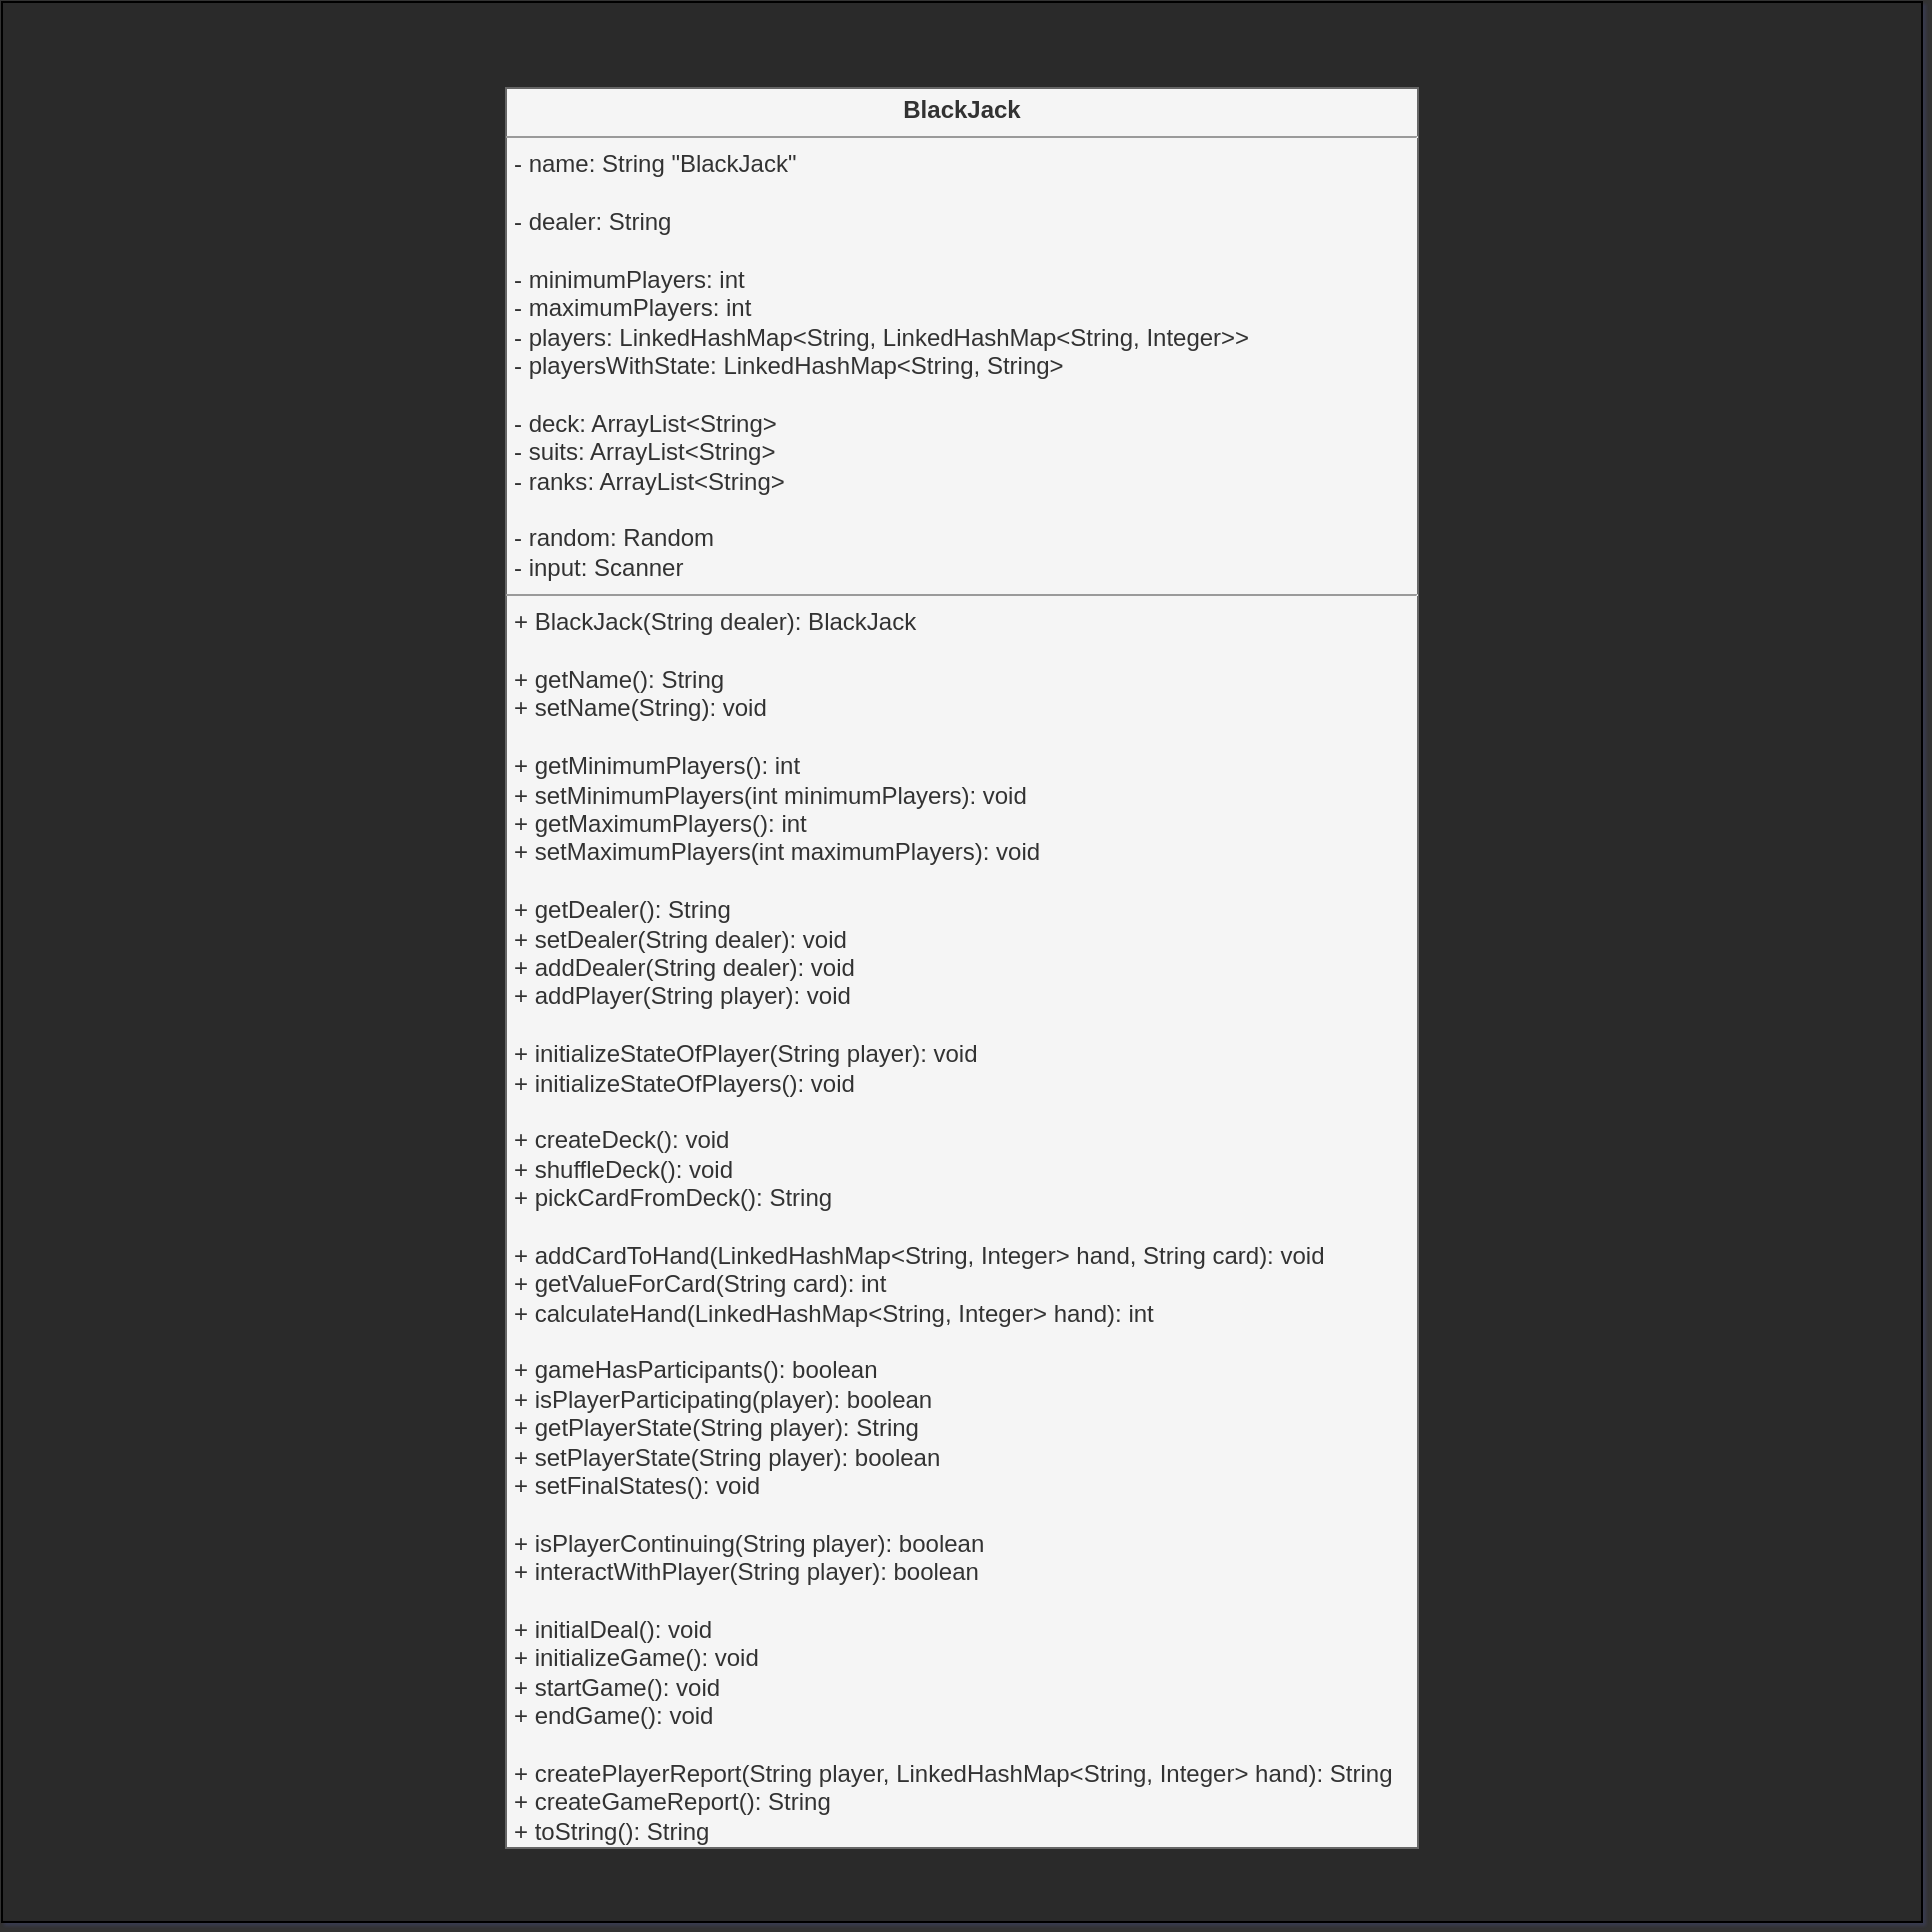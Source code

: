 <mxfile>
    <diagram id="OMdXxbHVJtqyGam3u5n7" name="Page-1">
        <mxGraphModel dx="1024" dy="2130" grid="1" gridSize="10" guides="1" tooltips="1" connect="1" arrows="1" fold="1" page="1" pageScale="1" pageWidth="827" pageHeight="1169" background="#333333" math="0" shadow="1">
            <root>
                <mxCell id="0"/>
                <mxCell id="1" parent="0"/>
                <mxCell id="57" value="" style="whiteSpace=wrap;html=1;aspect=fixed;fillColor=#2A2A2A;" vertex="1" parent="1">
                    <mxGeometry x="52" y="-1033" width="960" height="960" as="geometry"/>
                </mxCell>
                <mxCell id="56" value="&lt;p style=&quot;margin: 0px ; margin-top: 4px ; text-align: center&quot;&gt;&lt;b&gt;BlackJack&lt;/b&gt;&lt;/p&gt;&lt;hr size=&quot;1&quot;&gt;&lt;p style=&quot;margin: 0px ; margin-left: 4px&quot;&gt;- name: String &quot;BlackJack&quot;&lt;/p&gt;&lt;p style=&quot;margin: 0px ; margin-left: 4px&quot;&gt;&lt;br&gt;&lt;/p&gt;&lt;p style=&quot;margin: 0px ; margin-left: 4px&quot;&gt;- dealer: String&lt;/p&gt;&lt;p style=&quot;margin: 0px ; margin-left: 4px&quot;&gt;&lt;br&gt;&lt;/p&gt;&lt;p style=&quot;margin: 0px ; margin-left: 4px&quot;&gt;- minimumPlayers: int&lt;/p&gt;&lt;p style=&quot;margin: 0px ; margin-left: 4px&quot;&gt;- maximumPlayers: int&lt;br&gt;- players: LinkedHashMap&amp;lt;String, Linked&lt;span&gt;HashMap&amp;lt;&lt;/span&gt;&lt;span&gt;String, Integer&amp;gt;&amp;gt;&lt;/span&gt;&lt;/p&gt;&lt;p style=&quot;margin: 0px ; margin-left: 4px&quot;&gt;&lt;span&gt;- playersWithState: LinkedHashMap&amp;lt;String, String&amp;gt;&lt;/span&gt;&lt;/p&gt;&lt;p style=&quot;margin: 0px ; margin-left: 4px&quot;&gt;&lt;br&gt;&lt;/p&gt;&lt;p style=&quot;margin: 0px ; margin-left: 4px&quot;&gt;&lt;span&gt;- deck: ArrayList&amp;lt;String&amp;gt;&lt;/span&gt;&lt;br&gt;&lt;/p&gt;&lt;p style=&quot;margin: 0px ; margin-left: 4px&quot;&gt;- suits: ArrayList&amp;lt;String&amp;gt;&lt;/p&gt;&lt;p style=&quot;margin: 0px ; margin-left: 4px&quot;&gt;- ranks&lt;span&gt;: ArrayList&amp;lt;String&amp;gt;&lt;/span&gt;&lt;/p&gt;&lt;p style=&quot;margin: 0px ; margin-left: 4px&quot;&gt;&lt;br&gt;&lt;/p&gt;&lt;p style=&quot;margin: 0px ; margin-left: 4px&quot;&gt;- random: Random&lt;/p&gt;&lt;p style=&quot;margin: 0px ; margin-left: 4px&quot;&gt;- input: Scanner&lt;/p&gt;&lt;hr size=&quot;1&quot;&gt;&lt;p style=&quot;margin: 0px ; margin-left: 4px&quot;&gt;+ BlackJack(String dealer): BlackJack&lt;span&gt;&lt;br&gt;&lt;/span&gt;&lt;/p&gt;&lt;p style=&quot;margin: 0px ; margin-left: 4px&quot;&gt;&lt;span&gt;&lt;br&gt;&lt;/span&gt;&lt;/p&gt;&lt;p style=&quot;margin: 0px 0px 0px 4px&quot;&gt;+ getName(): String&lt;/p&gt;&lt;p style=&quot;margin: 0px ; margin-left: 4px&quot;&gt;&lt;span&gt;+ setName(String): void&lt;/span&gt;&lt;/p&gt;&lt;p style=&quot;margin: 0px ; margin-left: 4px&quot;&gt;&lt;br&gt;&lt;/p&gt;&lt;p style=&quot;margin: 0px 0px 0px 4px&quot;&gt;+ getMinimumPlayers(): int&lt;br&gt;&lt;/p&gt;&lt;p style=&quot;margin: 0px ; margin-left: 4px&quot;&gt;&lt;span&gt;+ setMinimumPlayers(int minimumPlayers): void&lt;/span&gt;&lt;/p&gt;&lt;p style=&quot;margin: 0px 0px 0px 4px&quot;&gt;+ getMaximumPlayers(): int&lt;br&gt;&lt;/p&gt;&lt;p style=&quot;margin: 0px 0px 0px 4px&quot;&gt;&lt;span&gt;+ setMaximumPlayers(int maximumPlayers): void&lt;/span&gt;&lt;br&gt;&lt;/p&gt;&lt;p style=&quot;margin: 0px 0px 0px 4px&quot;&gt;&lt;br&gt;&lt;/p&gt;&lt;p style=&quot;margin: 0px 0px 0px 4px&quot;&gt;+ getDealer(): String&lt;br&gt;&lt;/p&gt;&lt;p style=&quot;margin: 0px 0px 0px 4px&quot;&gt;+ setDealer(String dealer): void&lt;/p&gt;&lt;p style=&quot;margin: 0px 0px 0px 4px&quot;&gt;&lt;span&gt;+ addDealer(String dealer): void&lt;/span&gt;&lt;br&gt;&lt;/p&gt;&lt;p style=&quot;margin: 0px ; margin-left: 4px&quot;&gt;&lt;span&gt;+ addPlayer(String player): void&lt;/span&gt;&lt;br&gt;&lt;/p&gt;&lt;div&gt;&lt;br&gt;&lt;/div&gt;&lt;div&gt;&lt;p style=&quot;margin: 0px 0px 0px 4px&quot;&gt;&lt;span&gt;+ initializeStateOfPlayer(String player): void&lt;/span&gt;&lt;/p&gt;&lt;p style=&quot;margin: 0px 0px 0px 4px&quot;&gt;+ initializeStateOfPlayers(): void&lt;/p&gt;&lt;p style=&quot;margin: 0px 0px 0px 4px&quot;&gt;&lt;br&gt;&lt;/p&gt;&lt;/div&gt;&lt;p style=&quot;margin: 0px ; margin-left: 4px&quot;&gt;&lt;span&gt;+ createDeck(): void&lt;/span&gt;&lt;br&gt;&lt;/p&gt;&lt;p style=&quot;margin: 0px 0px 0px 4px&quot;&gt;+ shuffleDeck(): void&lt;/p&gt;&lt;p style=&quot;margin: 0px 0px 0px 4px&quot;&gt;&lt;span&gt;+ pickCardFromDeck(): String&lt;/span&gt;&lt;/p&gt;&lt;p style=&quot;margin: 0px 0px 0px 4px&quot;&gt;&lt;span&gt;&lt;br&gt;&lt;/span&gt;&lt;/p&gt;&lt;p style=&quot;margin: 0px 0px 0px 4px&quot;&gt;+&amp;nbsp;addCardToHand(LinkedHashMap&amp;lt;String, Integer&amp;gt; hand, String card): void&lt;/p&gt;&lt;p style=&quot;margin: 0px 0px 0px 4px&quot;&gt;+ getValueForCard(String card): int&lt;br&gt;&lt;/p&gt;&lt;div&gt;&lt;p style=&quot;margin: 0px 0px 0px 4px&quot;&gt;+ calculateHand(LinkedHashMap&amp;lt;String, Integer&amp;gt; hand): int&lt;/p&gt;&lt;/div&gt;&lt;p style=&quot;margin: 0px ; margin-left: 4px&quot;&gt;&lt;br&gt;&lt;/p&gt;&lt;p style=&quot;margin: 0px 0px 0px 4px&quot;&gt;&lt;span&gt;+ gameHasParticipants(): boolean&lt;/span&gt;&lt;br&gt;&lt;/p&gt;&lt;p style=&quot;margin: 0px 0px 0px 4px&quot;&gt;+ isPlayerParticipating(player): boolean&lt;/p&gt;&lt;div&gt;&lt;p style=&quot;margin: 0px 0px 0px 4px&quot;&gt;&lt;span&gt;+ getPlayer&lt;/span&gt;&lt;span&gt;State&lt;/span&gt;&lt;span&gt;(String player): String&lt;/span&gt;&lt;/p&gt;&lt;p style=&quot;margin: 0px 0px 0px 4px&quot;&gt;+ setPlayer&lt;span&gt;State&lt;/span&gt;&lt;span&gt;(String player): boolean&lt;/span&gt;&lt;/p&gt;&lt;p style=&quot;margin: 0px 0px 0px 4px&quot;&gt;&lt;span&gt;+ setFinalStates(): void&lt;/span&gt;&lt;/p&gt;&lt;/div&gt;&lt;div&gt;&lt;br&gt;&lt;/div&gt;&lt;p style=&quot;margin: 0px ; margin-left: 4px&quot;&gt;+ isPlayerContinuing(String player): boolean&lt;/p&gt;&lt;p style=&quot;margin: 0px ; margin-left: 4px&quot;&gt;+ interactWithPlayer(String player): boolean&lt;/p&gt;&lt;p style=&quot;margin: 0px ; margin-left: 4px&quot;&gt;&lt;span&gt;&lt;br&gt;&lt;/span&gt;&lt;/p&gt;&lt;p style=&quot;margin: 0px 0px 0px 4px&quot;&gt;+ initialDeal(): void&lt;/p&gt;&lt;p style=&quot;margin: 0px ; margin-left: 4px&quot;&gt;&lt;span&gt;+ initializeGame(): void&lt;/span&gt;&lt;br&gt;&lt;/p&gt;&lt;p style=&quot;margin: 0px 0px 0px 4px&quot;&gt;+ startGame(): void&lt;/p&gt;&lt;p style=&quot;margin: 0px 0px 0px 4px&quot;&gt;+ endGame(): void&lt;/p&gt;&lt;p style=&quot;margin: 0px 0px 0px 4px&quot;&gt;&lt;br&gt;&lt;/p&gt;&lt;p style=&quot;margin: 0px ; margin-left: 4px&quot;&gt;+ createPlayerReport(String player, LinkedHashMap&amp;lt;String, Integer&amp;gt; hand): String&lt;/p&gt;&lt;p style=&quot;margin: 0px ; margin-left: 4px&quot;&gt;&lt;span&gt;+ createGameReport(): String&lt;/span&gt;&lt;/p&gt;&lt;p style=&quot;margin: 0px ; margin-left: 4px&quot;&gt;&lt;span&gt;+ toString(): String&lt;/span&gt;&lt;br&gt;&lt;/p&gt;" style="verticalAlign=top;align=left;overflow=fill;fontSize=12;fontFamily=Helvetica;html=1;fillColor=#f5f5f5;fontColor=#333333;strokeColor=#666666;" parent="1" vertex="1">
                    <mxGeometry x="304" y="-990" width="456" height="880" as="geometry"/>
                </mxCell>
            </root>
        </mxGraphModel>
    </diagram>
</mxfile>